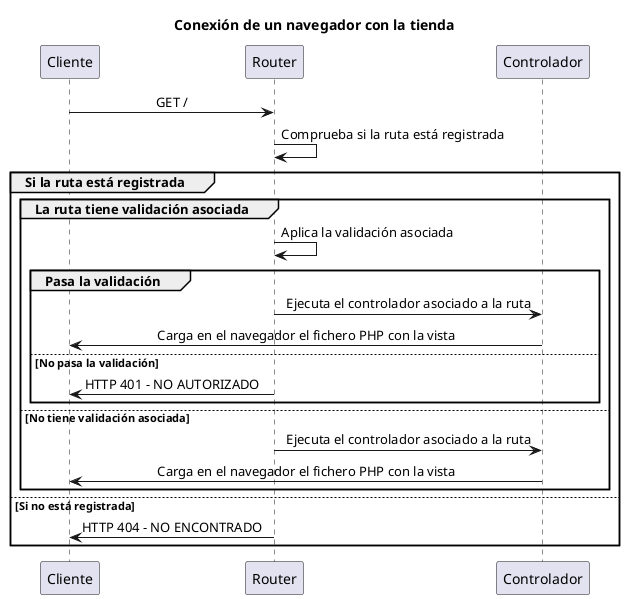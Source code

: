 @startuml
title Conexión de un navegador con la tienda
skinparam sequenceMessageAlign center

Cliente -> Router: GET /
Router -> Router: Comprueba si la ruta está registrada
group Si la ruta está registrada
    group La ruta tiene validación asociada
        Router -> Router: Aplica la validación asociada
        group Pasa la validación
            Router -> Controlador: Ejecuta el controlador asociado a la ruta
            Controlador -> Cliente: Carga en el navegador el fichero PHP con la vista
        else No pasa la validación
            Router -> Cliente: HTTP 401 - NO AUTORIZADO
        end
    else No tiene validación asociada
        Router -> Controlador: Ejecuta el controlador asociado a la ruta
        Controlador -> Cliente: Carga en el navegador el fichero PHP con la vista
    end
else Si no está registrada
    Router -> Cliente: HTTP 404 - NO ENCONTRADO
end

@enduml
